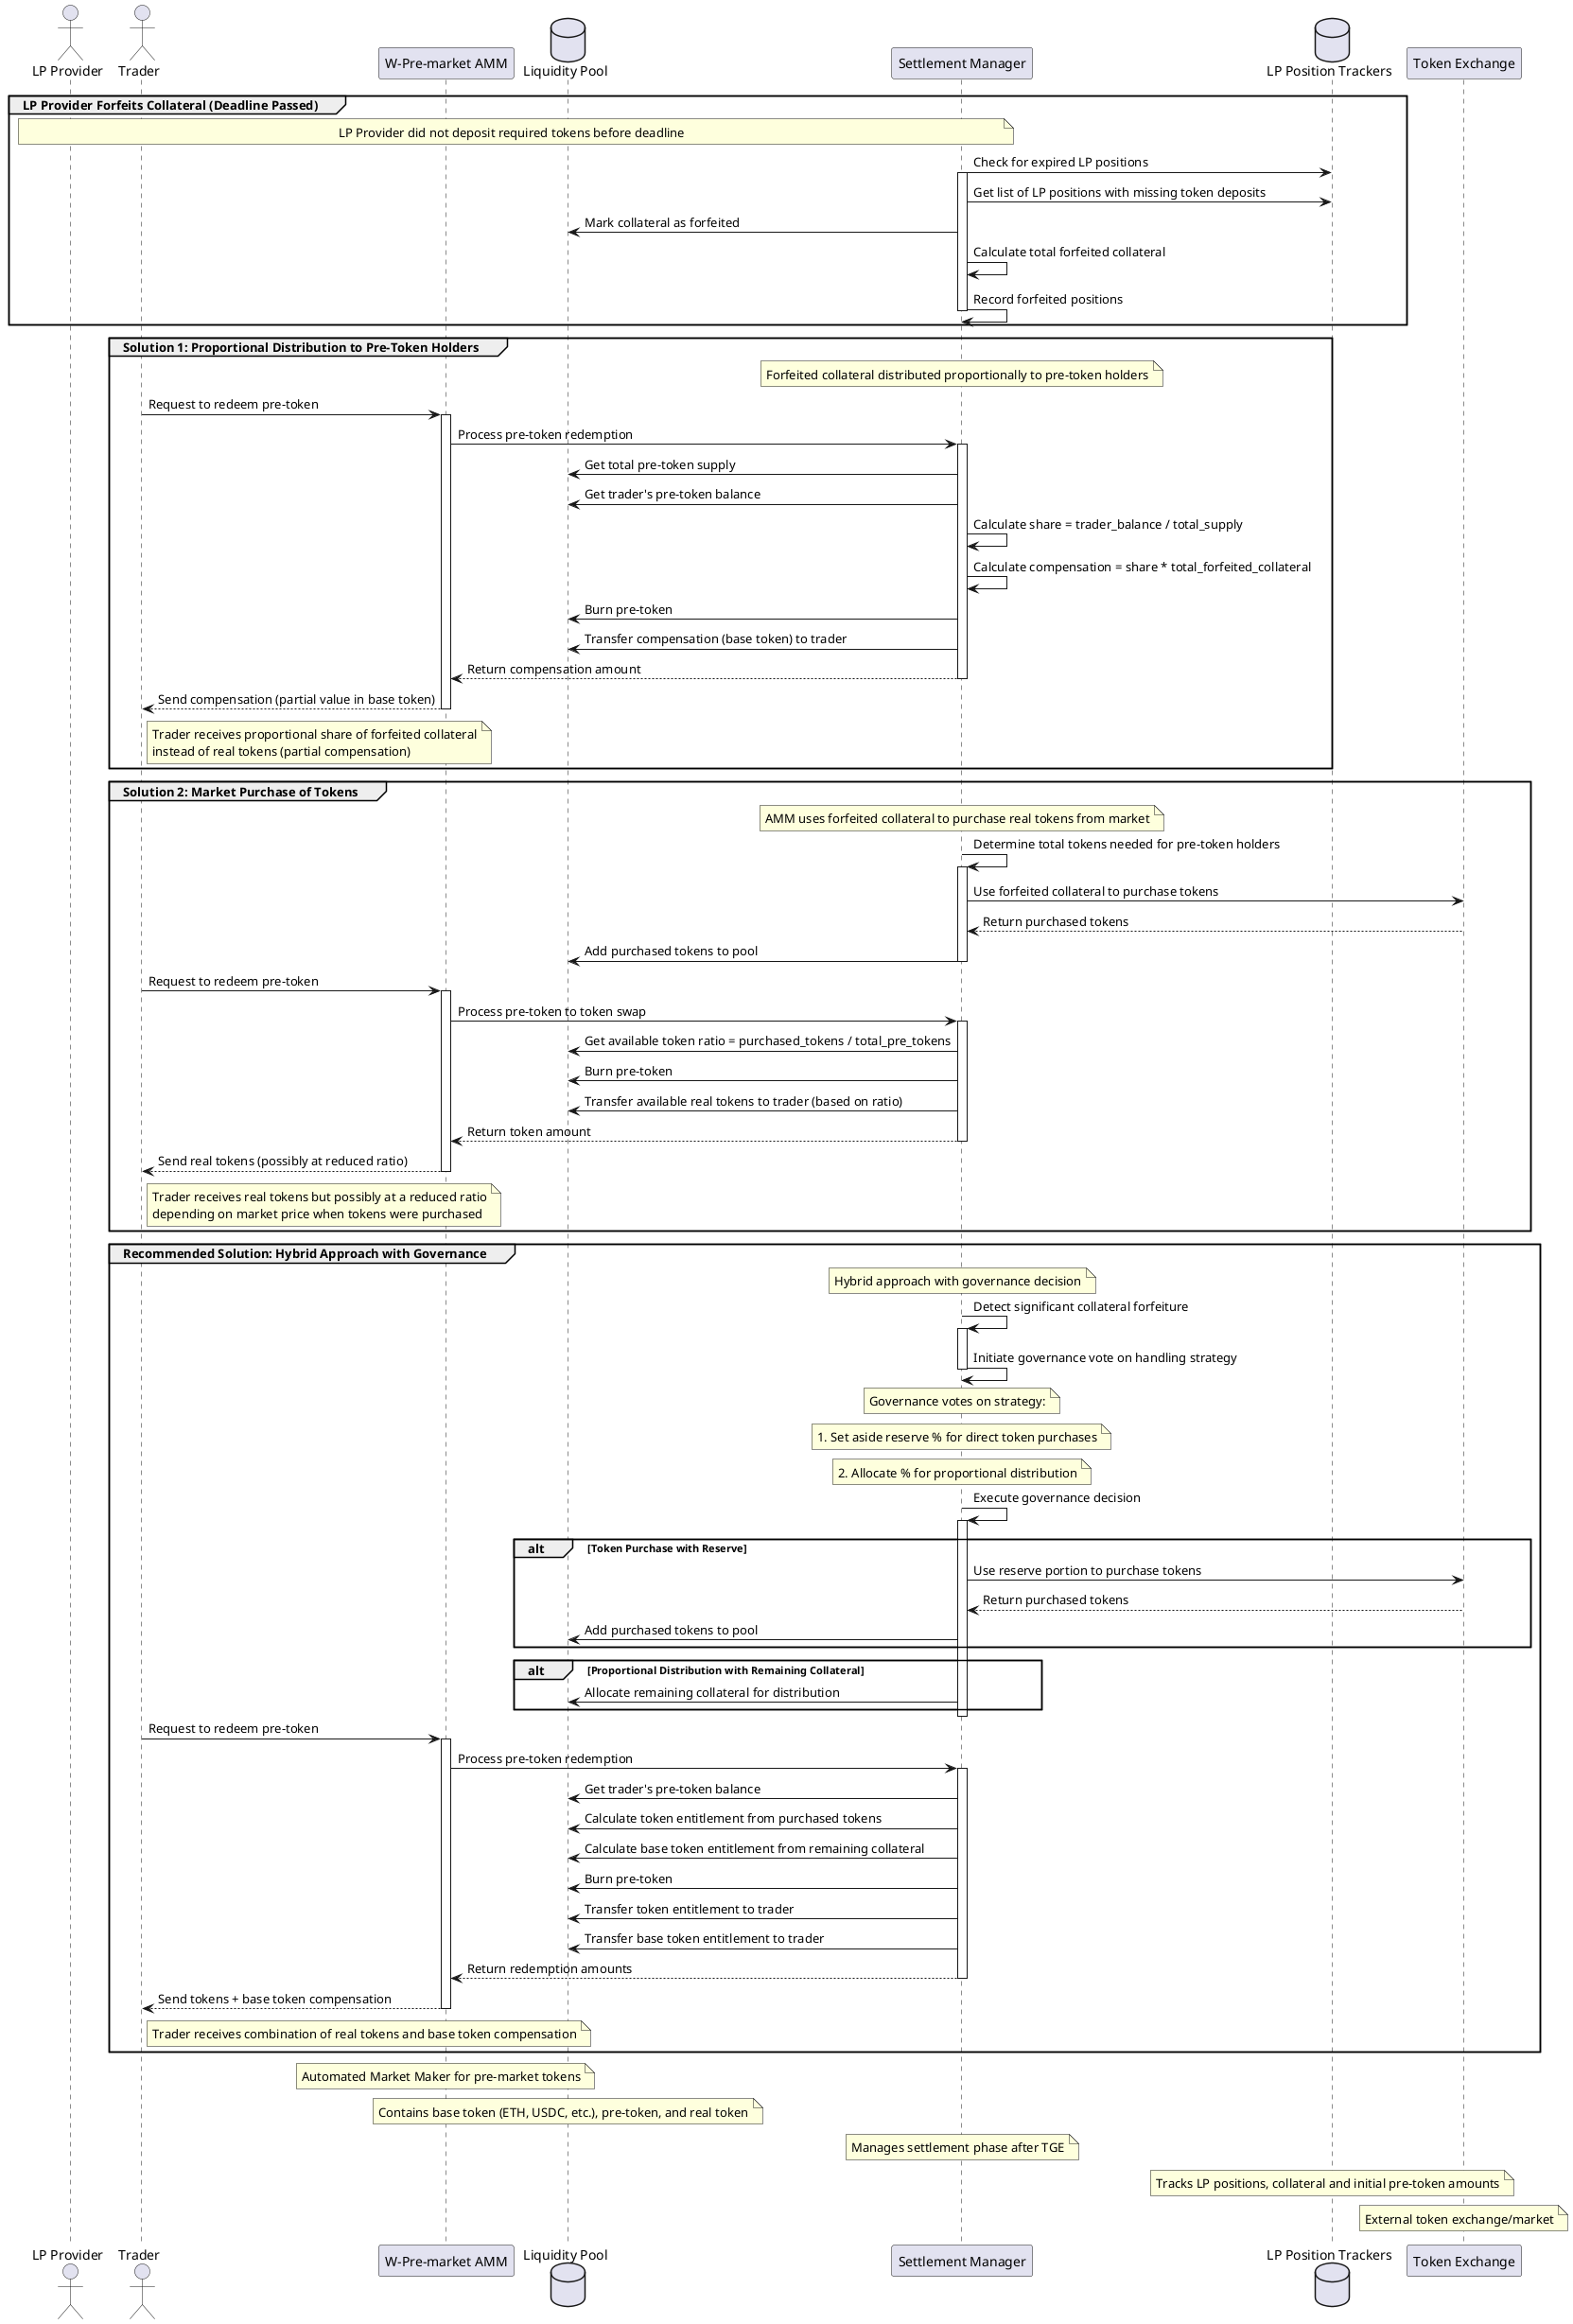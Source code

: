 @startuml W-LP Collateral Forfeiture Handling

' Define participants
actor "LP Provider" as LPProvider
actor "Trader" as Trader
participant "W-Pre-market AMM" as AMM
database "Liquidity Pool" as Pool
participant "Settlement Manager" as Settlement
database "LP Position Trackers" as LPTrackers
participant "Token Exchange" as Exchange

' Style
skinparam sequence {
    ParticipantBackgroundColor LightBlue
    ActorBackgroundColor LightGreen
    DatabaseBackgroundColor LightPink
    LifeLineColor Gray
    BorderColor Black
}

' Scenario: LP Provider doesn't deposit tokens and forfeits collateral
group LP Provider Forfeits Collateral (Deadline Passed)
    note over LPProvider, Settlement: LP Provider did not deposit required tokens before deadline
    
    Settlement -> LPTrackers: Check for expired LP positions
    activate Settlement
    Settlement -> LPTrackers: Get list of LP positions with missing token deposits
    Settlement -> Pool: Mark collateral as forfeited
    Settlement -> Settlement: Calculate total forfeited collateral
    Settlement -> Settlement: Record forfeited positions
    deactivate Settlement
end

' Solution 1: Distribute forfeited collateral proportionally to pre-token holders
group Solution 1: Proportional Distribution to Pre-Token Holders
    note over Settlement: Forfeited collateral distributed proportionally to pre-token holders
    
    Trader -> AMM: Request to redeem pre-token
    activate AMM
    
    AMM -> Settlement: Process pre-token redemption
    activate Settlement
    Settlement -> Pool: Get total pre-token supply
    Settlement -> Pool: Get trader's pre-token balance
    Settlement -> Settlement: Calculate share = trader_balance / total_supply
    Settlement -> Settlement: Calculate compensation = share * total_forfeited_collateral
    Settlement -> Pool: Burn pre-token
    Settlement -> Pool: Transfer compensation (base token) to trader
    Settlement --> AMM: Return compensation amount
    deactivate Settlement
    
    AMM --> Trader: Send compensation (partial value in base token)
    deactivate AMM
    
    note right of Trader: Trader receives proportional share of forfeited collateral\ninstead of real tokens (partial compensation)
end

' Solution 2: AMM uses forfeited collateral to buy tokens from market
group Solution 2: Market Purchase of Tokens
    note over Settlement: AMM uses forfeited collateral to purchase real tokens from market
    
    Settlement -> Settlement: Determine total tokens needed for pre-token holders
    activate Settlement
    Settlement -> Exchange: Use forfeited collateral to purchase tokens
    Exchange --> Settlement: Return purchased tokens
    Settlement -> Pool: Add purchased tokens to pool
    deactivate Settlement
    
    Trader -> AMM: Request to redeem pre-token
    activate AMM
    
    AMM -> Settlement: Process pre-token to token swap
    activate Settlement
    Settlement -> Pool: Get available token ratio = purchased_tokens / total_pre_tokens
    Settlement -> Pool: Burn pre-token
    Settlement -> Pool: Transfer available real tokens to trader (based on ratio)
    Settlement --> AMM: Return token amount
    deactivate Settlement
    
    AMM --> Trader: Send real tokens (possibly at reduced ratio)
    deactivate AMM
    
    note right of Trader: Trader receives real tokens but possibly at a reduced ratio\ndepending on market price when tokens were purchased
end

' Recommended Solution: Hybrid Approach
group Recommended Solution: Hybrid Approach with Governance
    note over Settlement: Hybrid approach with governance decision
    
    Settlement -> Settlement: Detect significant collateral forfeiture
    activate Settlement
    Settlement -> Settlement: Initiate governance vote on handling strategy
    deactivate Settlement
    
    note over Settlement: Governance votes on strategy:
    note over Settlement: 1. Set aside reserve % for direct token purchases
    note over Settlement: 2. Allocate % for proportional distribution
    
    Settlement -> Settlement: Execute governance decision
    activate Settlement
    
    alt Token Purchase with Reserve
        Settlement -> Exchange: Use reserve portion to purchase tokens
        Exchange --> Settlement: Return purchased tokens
        Settlement -> Pool: Add purchased tokens to pool
    end
    
    alt Proportional Distribution with Remaining Collateral
        Settlement -> Pool: Allocate remaining collateral for distribution
    end
    
    deactivate Settlement
    
    Trader -> AMM: Request to redeem pre-token
    activate AMM
    
    AMM -> Settlement: Process pre-token redemption
    activate Settlement
    Settlement -> Pool: Get trader's pre-token balance
    Settlement -> Pool: Calculate token entitlement from purchased tokens
    Settlement -> Pool: Calculate base token entitlement from remaining collateral
    Settlement -> Pool: Burn pre-token
    Settlement -> Pool: Transfer token entitlement to trader
    Settlement -> Pool: Transfer base token entitlement to trader
    Settlement --> AMM: Return redemption amounts
    deactivate Settlement
    
    AMM --> Trader: Send tokens + base token compensation
    deactivate AMM
    
    note right of Trader: Trader receives combination of real tokens and base token compensation
end

' Add notes
note over AMM: Automated Market Maker for pre-market tokens
note over Pool: Contains base token (ETH, USDC, etc.), pre-token, and real token
note over Settlement: Manages settlement phase after TGE
note over LPTrackers: Tracks LP positions, collateral and initial pre-token amounts
note over Exchange: External token exchange/market

@enduml 